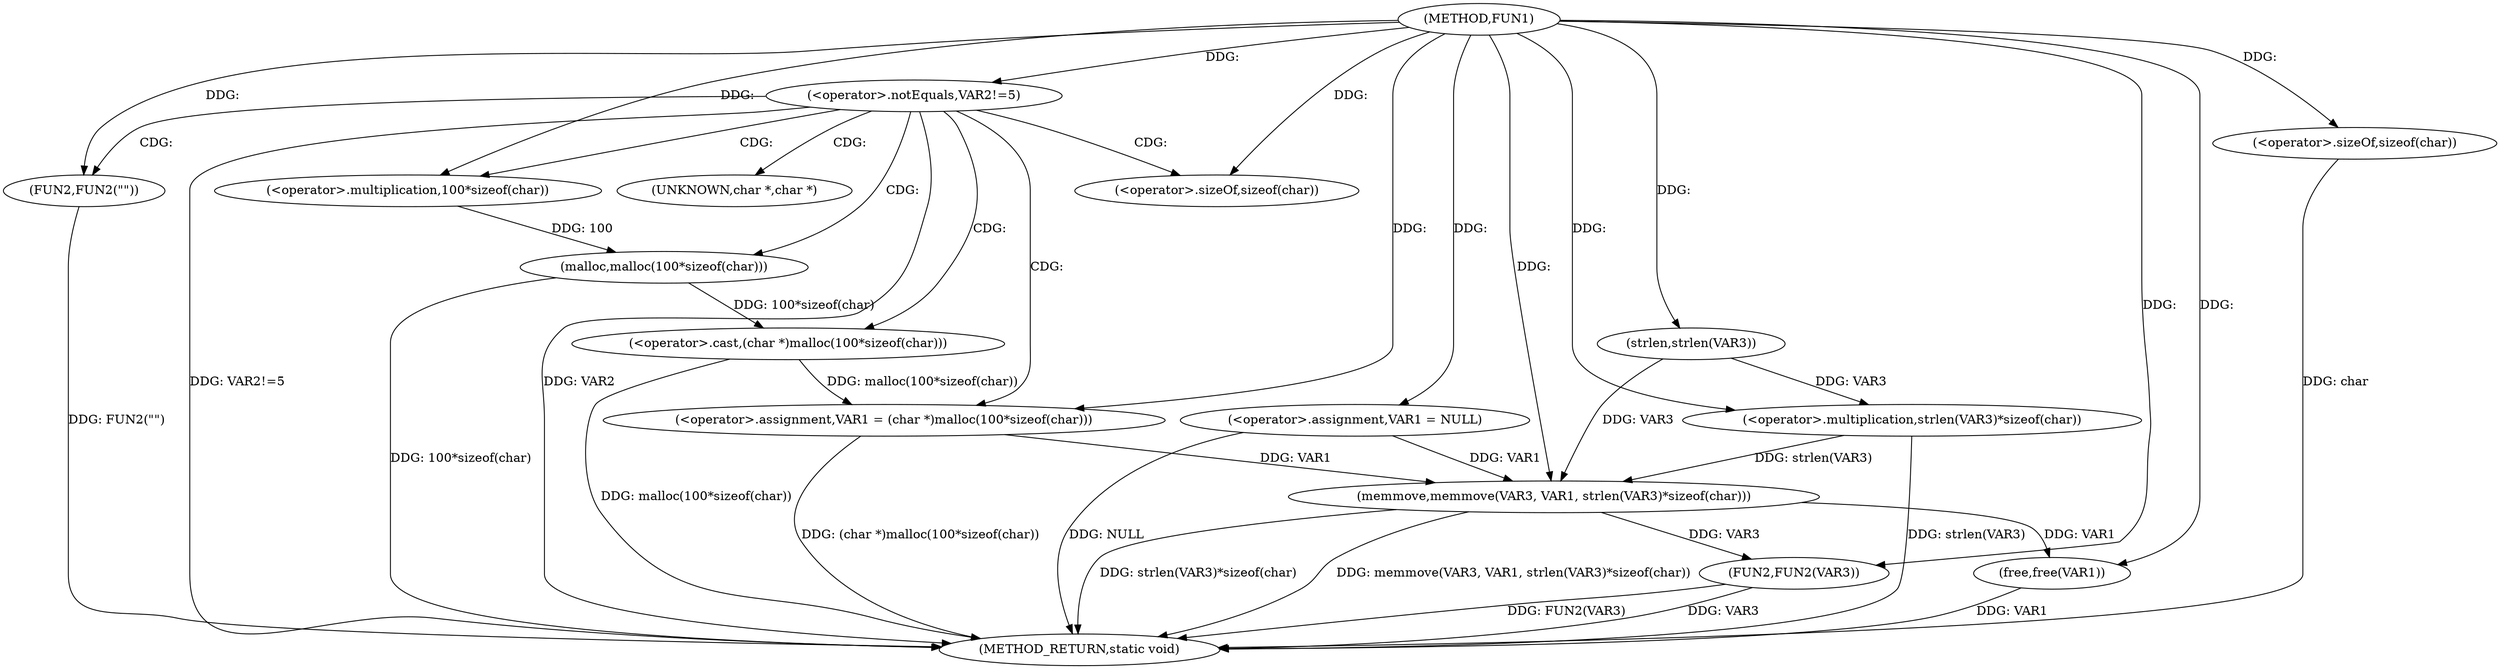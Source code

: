 digraph FUN1 {  
"1000100" [label = "(METHOD,FUN1)" ]
"1000138" [label = "(METHOD_RETURN,static void)" ]
"1000103" [label = "(<operator>.assignment,VAR1 = NULL)" ]
"1000107" [label = "(<operator>.notEquals,VAR2!=5)" ]
"1000111" [label = "(FUN2,FUN2(\"\"))" ]
"1000115" [label = "(<operator>.assignment,VAR1 = (char *)malloc(100*sizeof(char)))" ]
"1000117" [label = "(<operator>.cast,(char *)malloc(100*sizeof(char)))" ]
"1000119" [label = "(malloc,malloc(100*sizeof(char)))" ]
"1000120" [label = "(<operator>.multiplication,100*sizeof(char))" ]
"1000122" [label = "(<operator>.sizeOf,sizeof(char))" ]
"1000126" [label = "(memmove,memmove(VAR3, VAR1, strlen(VAR3)*sizeof(char)))" ]
"1000129" [label = "(<operator>.multiplication,strlen(VAR3)*sizeof(char))" ]
"1000130" [label = "(strlen,strlen(VAR3))" ]
"1000132" [label = "(<operator>.sizeOf,sizeof(char))" ]
"1000134" [label = "(FUN2,FUN2(VAR3))" ]
"1000136" [label = "(free,free(VAR1))" ]
"1000118" [label = "(UNKNOWN,char *,char *)" ]
  "1000115" -> "1000138"  [ label = "DDG: (char *)malloc(100*sizeof(char))"] 
  "1000107" -> "1000138"  [ label = "DDG: VAR2"] 
  "1000107" -> "1000138"  [ label = "DDG: VAR2!=5"] 
  "1000103" -> "1000138"  [ label = "DDG: NULL"] 
  "1000132" -> "1000138"  [ label = "DDG: char"] 
  "1000117" -> "1000138"  [ label = "DDG: malloc(100*sizeof(char))"] 
  "1000111" -> "1000138"  [ label = "DDG: FUN2(\"\")"] 
  "1000136" -> "1000138"  [ label = "DDG: VAR1"] 
  "1000129" -> "1000138"  [ label = "DDG: strlen(VAR3)"] 
  "1000126" -> "1000138"  [ label = "DDG: memmove(VAR3, VAR1, strlen(VAR3)*sizeof(char))"] 
  "1000126" -> "1000138"  [ label = "DDG: strlen(VAR3)*sizeof(char)"] 
  "1000134" -> "1000138"  [ label = "DDG: FUN2(VAR3)"] 
  "1000134" -> "1000138"  [ label = "DDG: VAR3"] 
  "1000119" -> "1000138"  [ label = "DDG: 100*sizeof(char)"] 
  "1000100" -> "1000103"  [ label = "DDG: "] 
  "1000100" -> "1000107"  [ label = "DDG: "] 
  "1000100" -> "1000111"  [ label = "DDG: "] 
  "1000117" -> "1000115"  [ label = "DDG: malloc(100*sizeof(char))"] 
  "1000100" -> "1000115"  [ label = "DDG: "] 
  "1000119" -> "1000117"  [ label = "DDG: 100*sizeof(char)"] 
  "1000120" -> "1000119"  [ label = "DDG: 100"] 
  "1000100" -> "1000120"  [ label = "DDG: "] 
  "1000100" -> "1000122"  [ label = "DDG: "] 
  "1000130" -> "1000126"  [ label = "DDG: VAR3"] 
  "1000100" -> "1000126"  [ label = "DDG: "] 
  "1000103" -> "1000126"  [ label = "DDG: VAR1"] 
  "1000115" -> "1000126"  [ label = "DDG: VAR1"] 
  "1000129" -> "1000126"  [ label = "DDG: strlen(VAR3)"] 
  "1000130" -> "1000129"  [ label = "DDG: VAR3"] 
  "1000100" -> "1000130"  [ label = "DDG: "] 
  "1000100" -> "1000129"  [ label = "DDG: "] 
  "1000100" -> "1000132"  [ label = "DDG: "] 
  "1000126" -> "1000134"  [ label = "DDG: VAR3"] 
  "1000100" -> "1000134"  [ label = "DDG: "] 
  "1000126" -> "1000136"  [ label = "DDG: VAR1"] 
  "1000100" -> "1000136"  [ label = "DDG: "] 
  "1000107" -> "1000115"  [ label = "CDG: "] 
  "1000107" -> "1000120"  [ label = "CDG: "] 
  "1000107" -> "1000117"  [ label = "CDG: "] 
  "1000107" -> "1000118"  [ label = "CDG: "] 
  "1000107" -> "1000119"  [ label = "CDG: "] 
  "1000107" -> "1000111"  [ label = "CDG: "] 
  "1000107" -> "1000122"  [ label = "CDG: "] 
}
